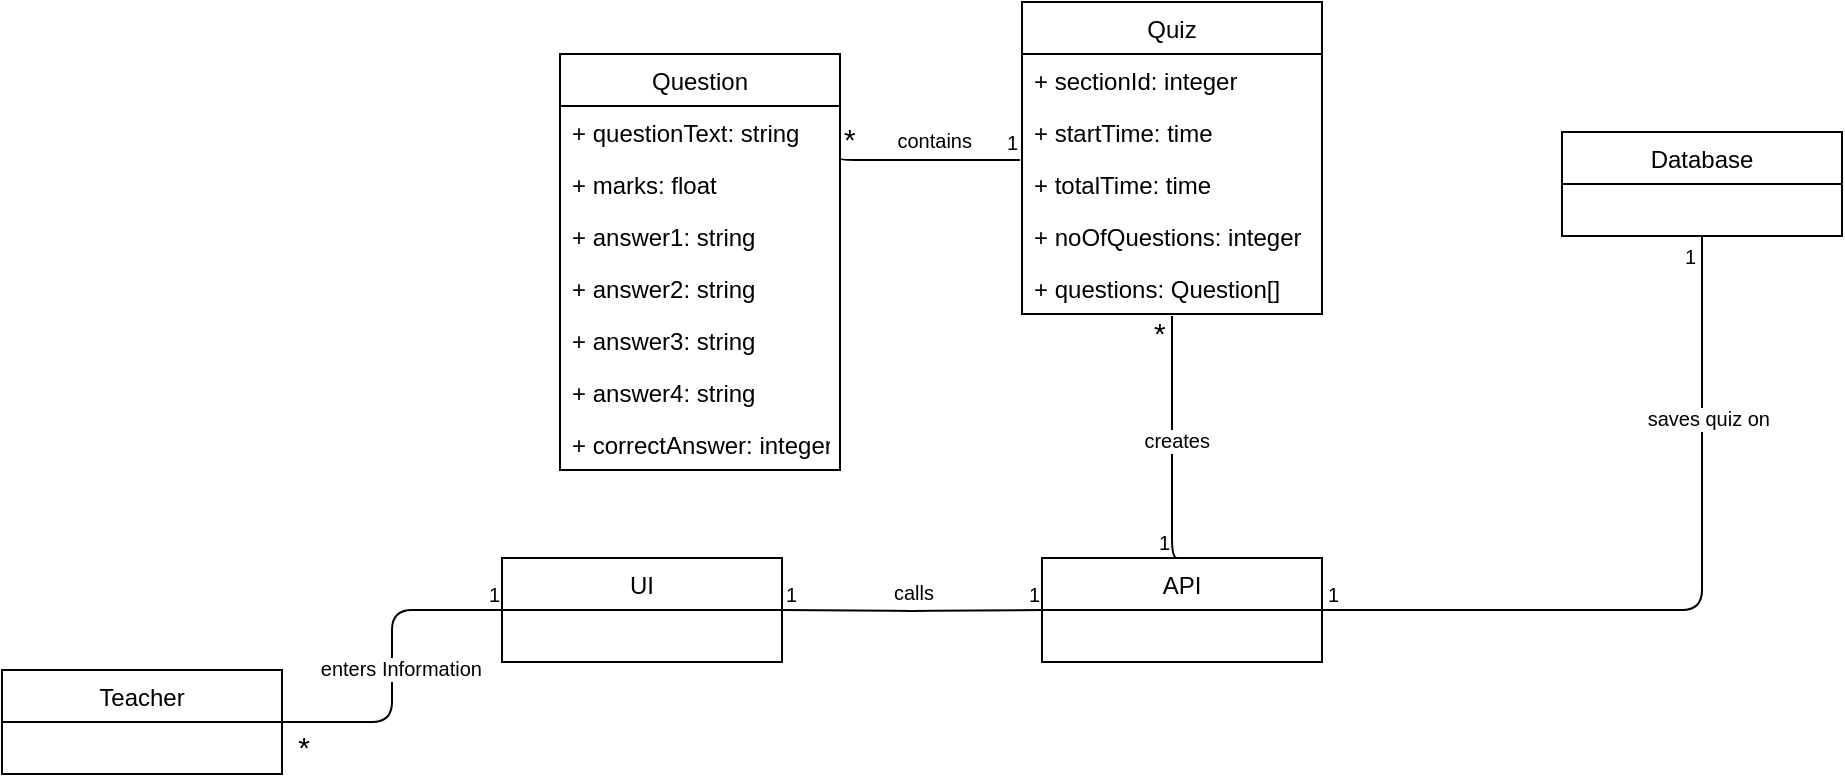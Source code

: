 <mxfile version="10.7.1" type="google"><diagram id="1d6fApCfsNk_bO_fr9z7" name="Page-1"><mxGraphModel dx="840" dy="1552" grid="1" gridSize="10" guides="1" tooltips="1" connect="1" arrows="1" fold="1" page="1" pageScale="1" pageWidth="850" pageHeight="1100" math="0" shadow="0"><root><mxCell id="0"/><mxCell id="1" parent="0"/><mxCell id="fOGH5lc9tZ__37HBnYyQ-1" value="Teacher" style="swimlane;fontStyle=0;childLayout=stackLayout;horizontal=1;startSize=26;fillColor=none;horizontalStack=0;resizeParent=1;resizeParentMax=0;resizeLast=0;collapsible=1;marginBottom=0;" parent="1" vertex="1"><mxGeometry x="30" y="272" width="140" height="52" as="geometry"><mxRectangle x="120" y="80" width="90" height="26" as="alternateBounds"/></mxGeometry></mxCell><mxCell id="fOGH5lc9tZ__37HBnYyQ-2" value="Database" style="swimlane;fontStyle=0;childLayout=stackLayout;horizontal=1;startSize=26;fillColor=none;horizontalStack=0;resizeParent=1;resizeParentMax=0;resizeLast=0;collapsible=1;marginBottom=0;" parent="1" vertex="1"><mxGeometry x="810" y="3" width="140" height="52" as="geometry"/></mxCell><mxCell id="fOGH5lc9tZ__37HBnYyQ-3" value="UI" style="swimlane;fontStyle=0;childLayout=stackLayout;horizontal=1;startSize=26;fillColor=none;horizontalStack=0;resizeParent=1;resizeParentMax=0;resizeLast=0;collapsible=1;marginBottom=0;" parent="1" vertex="1"><mxGeometry x="280" y="216" width="140" height="52" as="geometry"/></mxCell><mxCell id="fOGH5lc9tZ__37HBnYyQ-4" value="API" style="swimlane;fontStyle=0;childLayout=stackLayout;horizontal=1;startSize=26;fillColor=none;horizontalStack=0;resizeParent=1;resizeParentMax=0;resizeLast=0;collapsible=1;marginBottom=0;" parent="1" vertex="1"><mxGeometry x="550" y="216" width="140" height="52" as="geometry"/></mxCell><mxCell id="fOGH5lc9tZ__37HBnYyQ-5" value="" style="endArrow=none;html=1;edgeStyle=orthogonalEdgeStyle;entryX=0;entryY=0.5;entryDx=0;entryDy=0;exitX=1;exitY=0.5;exitDx=0;exitDy=0;" parent="1" source="fOGH5lc9tZ__37HBnYyQ-1" target="fOGH5lc9tZ__37HBnYyQ-3" edge="1"><mxGeometry relative="1" as="geometry"><mxPoint x="170" y="311" as="sourcePoint"/><mxPoint x="250" y="270" as="targetPoint"/></mxGeometry></mxCell><mxCell id="fOGH5lc9tZ__37HBnYyQ-6" value="enters Information" style="resizable=0;html=1;align=right;verticalAlign=bottom;labelBackgroundColor=#ffffff;fontSize=10;" parent="fOGH5lc9tZ__37HBnYyQ-5" connectable="0" vertex="1"><mxGeometry x="1" relative="1" as="geometry"><mxPoint x="-10" y="37" as="offset"/></mxGeometry></mxCell><mxCell id="fOGH5lc9tZ__37HBnYyQ-7" value="1" style="resizable=0;html=1;align=right;verticalAlign=bottom;labelBackgroundColor=#ffffff;fontSize=10;" parent="1" connectable="0" vertex="1"><mxGeometry x="309" y="184" as="geometry"><mxPoint x="-30" y="58" as="offset"/></mxGeometry></mxCell><mxCell id="fOGH5lc9tZ__37HBnYyQ-8" value="&lt;font style=&quot;font-size: 15px&quot;&gt;*&lt;/font&gt;" style="resizable=0;html=1;align=right;verticalAlign=bottom;labelBackgroundColor=#ffffff;fontSize=10;" parent="1" connectable="0" vertex="1"><mxGeometry x="194" y="265" as="geometry"><mxPoint x="-10" y="56" as="offset"/></mxGeometry></mxCell><mxCell id="fOGH5lc9tZ__37HBnYyQ-9" value="" style="endArrow=none;html=1;edgeStyle=orthogonalEdgeStyle;entryX=0;entryY=0.5;entryDx=0;entryDy=0;" parent="1" target="fOGH5lc9tZ__37HBnYyQ-4" edge="1"><mxGeometry relative="1" as="geometry"><mxPoint x="420" y="242" as="sourcePoint"/><mxPoint x="540" y="242" as="targetPoint"/></mxGeometry></mxCell><mxCell id="fOGH5lc9tZ__37HBnYyQ-10" value="1" style="resizable=0;html=1;align=left;verticalAlign=bottom;labelBackgroundColor=#ffffff;fontSize=10;" parent="fOGH5lc9tZ__37HBnYyQ-9" connectable="0" vertex="1"><mxGeometry x="-1" relative="1" as="geometry"/></mxCell><mxCell id="fOGH5lc9tZ__37HBnYyQ-11" value="1" style="resizable=0;html=1;align=right;verticalAlign=bottom;labelBackgroundColor=#ffffff;fontSize=10;" parent="fOGH5lc9tZ__37HBnYyQ-9" connectable="0" vertex="1"><mxGeometry x="1" relative="1" as="geometry"/></mxCell><mxCell id="fOGH5lc9tZ__37HBnYyQ-12" value="calls" style="resizable=0;html=1;align=right;verticalAlign=bottom;labelBackgroundColor=#ffffff;fontSize=10;" parent="1" connectable="0" vertex="1"><mxGeometry x="506" y="185" as="geometry"><mxPoint x="-10" y="56" as="offset"/></mxGeometry></mxCell><mxCell id="fOGH5lc9tZ__37HBnYyQ-13" value="" style="endArrow=none;html=1;edgeStyle=orthogonalEdgeStyle;exitX=1;exitY=0.5;exitDx=0;exitDy=0;" parent="1" source="fOGH5lc9tZ__37HBnYyQ-4" target="fOGH5lc9tZ__37HBnYyQ-2" edge="1"><mxGeometry relative="1" as="geometry"><mxPoint x="750" y="30" as="sourcePoint"/><mxPoint x="710" y="310" as="targetPoint"/></mxGeometry></mxCell><mxCell id="fOGH5lc9tZ__37HBnYyQ-14" value="1" style="resizable=0;html=1;align=left;verticalAlign=bottom;labelBackgroundColor=#ffffff;fontSize=10;" parent="fOGH5lc9tZ__37HBnYyQ-13" connectable="0" vertex="1"><mxGeometry x="-1" relative="1" as="geometry"><mxPoint x="1" as="offset"/></mxGeometry></mxCell><mxCell id="fOGH5lc9tZ__37HBnYyQ-15" value="1" style="resizable=0;html=1;align=right;verticalAlign=bottom;labelBackgroundColor=#ffffff;fontSize=10;" parent="fOGH5lc9tZ__37HBnYyQ-13" connectable="0" vertex="1"><mxGeometry x="1" relative="1" as="geometry"><mxPoint x="-3" y="18" as="offset"/></mxGeometry></mxCell><mxCell id="fOGH5lc9tZ__37HBnYyQ-16" value="saves quiz on" style="resizable=0;html=1;align=right;verticalAlign=bottom;labelBackgroundColor=#ffffff;fontSize=10;" parent="1" connectable="0" vertex="1"><mxGeometry x="924" y="98" as="geometry"><mxPoint x="-10" y="56" as="offset"/></mxGeometry></mxCell><mxCell id="fOGH5lc9tZ__37HBnYyQ-25" value="Quiz" style="swimlane;fontStyle=0;childLayout=stackLayout;horizontal=1;startSize=26;fillColor=none;horizontalStack=0;resizeParent=1;resizeParentMax=0;resizeLast=0;collapsible=1;marginBottom=0;" parent="1" vertex="1"><mxGeometry x="540" y="-62" width="150" height="156" as="geometry"/></mxCell><mxCell id="fOGH5lc9tZ__37HBnYyQ-26" value="+ sectionId: integer" style="text;strokeColor=none;fillColor=none;align=left;verticalAlign=top;spacingLeft=4;spacingRight=4;overflow=hidden;rotatable=0;points=[[0,0.5],[1,0.5]];portConstraint=eastwest;" parent="fOGH5lc9tZ__37HBnYyQ-25" vertex="1"><mxGeometry y="26" width="150" height="26" as="geometry"/></mxCell><mxCell id="fOGH5lc9tZ__37HBnYyQ-27" value="+ startTime: time" style="text;strokeColor=none;fillColor=none;align=left;verticalAlign=top;spacingLeft=4;spacingRight=4;overflow=hidden;rotatable=0;points=[[0,0.5],[1,0.5]];portConstraint=eastwest;" parent="fOGH5lc9tZ__37HBnYyQ-25" vertex="1"><mxGeometry y="52" width="150" height="26" as="geometry"/></mxCell><mxCell id="fOGH5lc9tZ__37HBnYyQ-56" value="" style="endArrow=none;html=1;edgeStyle=orthogonalEdgeStyle;entryX=-0.007;entryY=0.038;entryDx=0;entryDy=0;entryPerimeter=0;" parent="fOGH5lc9tZ__37HBnYyQ-25" target="fOGH5lc9tZ__37HBnYyQ-28" edge="1"><mxGeometry relative="1" as="geometry"><mxPoint x="-91" y="77.5" as="sourcePoint"/><mxPoint x="39" y="77.5" as="targetPoint"/><Array as="points"><mxPoint x="-91" y="79"/></Array></mxGeometry></mxCell><mxCell id="fOGH5lc9tZ__37HBnYyQ-57" value="&lt;font style=&quot;font-size: 15px&quot;&gt;*&lt;/font&gt;" style="resizable=0;html=1;align=left;verticalAlign=bottom;labelBackgroundColor=#ffffff;fontSize=10;" parent="fOGH5lc9tZ__37HBnYyQ-56" connectable="0" vertex="1"><mxGeometry x="-1" relative="1" as="geometry"><mxPoint y="2" as="offset"/></mxGeometry></mxCell><mxCell id="fOGH5lc9tZ__37HBnYyQ-58" value="1" style="resizable=0;html=1;align=right;verticalAlign=bottom;labelBackgroundColor=#ffffff;fontSize=10;" parent="fOGH5lc9tZ__37HBnYyQ-56" connectable="0" vertex="1"><mxGeometry x="1" relative="1" as="geometry"/></mxCell><mxCell id="fOGH5lc9tZ__37HBnYyQ-28" value="+ totalTime: time" style="text;strokeColor=none;fillColor=none;align=left;verticalAlign=top;spacingLeft=4;spacingRight=4;overflow=hidden;rotatable=0;points=[[0,0.5],[1,0.5]];portConstraint=eastwest;" parent="fOGH5lc9tZ__37HBnYyQ-25" vertex="1"><mxGeometry y="78" width="150" height="26" as="geometry"/></mxCell><mxCell id="fOGH5lc9tZ__37HBnYyQ-29" value="+ noOfQuestions: integer" style="text;strokeColor=none;fillColor=none;align=left;verticalAlign=top;spacingLeft=4;spacingRight=4;overflow=hidden;rotatable=0;points=[[0,0.5],[1,0.5]];portConstraint=eastwest;" parent="fOGH5lc9tZ__37HBnYyQ-25" vertex="1"><mxGeometry y="104" width="150" height="26" as="geometry"/></mxCell><mxCell id="fOGH5lc9tZ__37HBnYyQ-62" value="+ questions: Question[]" style="text;strokeColor=none;fillColor=none;align=left;verticalAlign=top;spacingLeft=4;spacingRight=4;overflow=hidden;rotatable=0;points=[[0,0.5],[1,0.5]];portConstraint=eastwest;" parent="fOGH5lc9tZ__37HBnYyQ-25" vertex="1"><mxGeometry y="130" width="150" height="26" as="geometry"/></mxCell><mxCell id="fOGH5lc9tZ__37HBnYyQ-30" value="" style="endArrow=none;html=1;edgeStyle=orthogonalEdgeStyle;" parent="1" edge="1"><mxGeometry relative="1" as="geometry"><mxPoint x="615" y="95" as="sourcePoint"/><mxPoint x="620" y="216" as="targetPoint"/><Array as="points"><mxPoint x="615" y="216"/></Array></mxGeometry></mxCell><mxCell id="fOGH5lc9tZ__37HBnYyQ-32" value="1" style="resizable=0;html=1;align=right;verticalAlign=bottom;labelBackgroundColor=#ffffff;fontSize=10;" parent="fOGH5lc9tZ__37HBnYyQ-30" connectable="0" vertex="1"><mxGeometry x="1" relative="1" as="geometry"><mxPoint x="-6" as="offset"/></mxGeometry></mxCell><mxCell id="fOGH5lc9tZ__37HBnYyQ-33" value="creates" style="resizable=0;html=1;align=right;verticalAlign=bottom;labelBackgroundColor=#ffffff;fontSize=10;" parent="1" connectable="0" vertex="1"><mxGeometry x="644" y="109" as="geometry"><mxPoint x="-10" y="56" as="offset"/></mxGeometry></mxCell><mxCell id="fOGH5lc9tZ__37HBnYyQ-46" value="Question" style="swimlane;fontStyle=0;childLayout=stackLayout;horizontal=1;startSize=26;fillColor=none;horizontalStack=0;resizeParent=1;resizeParentMax=0;resizeLast=0;collapsible=1;marginBottom=0;" parent="1" vertex="1"><mxGeometry x="309" y="-36" width="140" height="208" as="geometry"/></mxCell><mxCell id="fOGH5lc9tZ__37HBnYyQ-47" value="+ questionText: string" style="text;strokeColor=none;fillColor=none;align=left;verticalAlign=top;spacingLeft=4;spacingRight=4;overflow=hidden;rotatable=0;points=[[0,0.5],[1,0.5]];portConstraint=eastwest;" parent="fOGH5lc9tZ__37HBnYyQ-46" vertex="1"><mxGeometry y="26" width="140" height="26" as="geometry"/></mxCell><mxCell id="fOGH5lc9tZ__37HBnYyQ-48" value="+ marks: float" style="text;strokeColor=none;fillColor=none;align=left;verticalAlign=top;spacingLeft=4;spacingRight=4;overflow=hidden;rotatable=0;points=[[0,0.5],[1,0.5]];portConstraint=eastwest;" parent="fOGH5lc9tZ__37HBnYyQ-46" vertex="1"><mxGeometry y="52" width="140" height="26" as="geometry"/></mxCell><mxCell id="fOGH5lc9tZ__37HBnYyQ-59" value="+ answer1: string" style="text;strokeColor=none;fillColor=none;align=left;verticalAlign=top;spacingLeft=4;spacingRight=4;overflow=hidden;rotatable=0;points=[[0,0.5],[1,0.5]];portConstraint=eastwest;" parent="fOGH5lc9tZ__37HBnYyQ-46" vertex="1"><mxGeometry y="78" width="140" height="26" as="geometry"/></mxCell><mxCell id="fOGH5lc9tZ__37HBnYyQ-49" value="+ answer2: string" style="text;strokeColor=none;fillColor=none;align=left;verticalAlign=top;spacingLeft=4;spacingRight=4;overflow=hidden;rotatable=0;points=[[0,0.5],[1,0.5]];portConstraint=eastwest;" parent="fOGH5lc9tZ__37HBnYyQ-46" vertex="1"><mxGeometry y="104" width="140" height="26" as="geometry"/></mxCell><mxCell id="fOGH5lc9tZ__37HBnYyQ-50" value="+ answer3: string" style="text;strokeColor=none;fillColor=none;align=left;verticalAlign=top;spacingLeft=4;spacingRight=4;overflow=hidden;rotatable=0;points=[[0,0.5],[1,0.5]];portConstraint=eastwest;" parent="fOGH5lc9tZ__37HBnYyQ-46" vertex="1"><mxGeometry y="130" width="140" height="26" as="geometry"/></mxCell><mxCell id="fOGH5lc9tZ__37HBnYyQ-51" value="+ answer4: string" style="text;strokeColor=none;fillColor=none;align=left;verticalAlign=top;spacingLeft=4;spacingRight=4;overflow=hidden;rotatable=0;points=[[0,0.5],[1,0.5]];portConstraint=eastwest;" parent="fOGH5lc9tZ__37HBnYyQ-46" vertex="1"><mxGeometry y="156" width="140" height="26" as="geometry"/></mxCell><mxCell id="fOGH5lc9tZ__37HBnYyQ-52" value="+ correctAnswer: integer" style="text;strokeColor=none;fillColor=none;align=left;verticalAlign=top;spacingLeft=4;spacingRight=4;overflow=hidden;rotatable=0;points=[[0,0.5],[1,0.5]];portConstraint=eastwest;" parent="fOGH5lc9tZ__37HBnYyQ-46" vertex="1"><mxGeometry y="182" width="140" height="26" as="geometry"/></mxCell><mxCell id="fOGH5lc9tZ__37HBnYyQ-61" value="contains" style="resizable=0;html=1;align=right;verticalAlign=bottom;labelBackgroundColor=#ffffff;fontSize=10;" parent="1" connectable="0" vertex="1"><mxGeometry x="525" y="-41" as="geometry"><mxPoint x="-10" y="56" as="offset"/></mxGeometry></mxCell><mxCell id="NMDgSD_T4LYpEdtPEn2c-1" value="&lt;font style=&quot;font-size: 15px&quot;&gt;*&lt;/font&gt;" style="resizable=0;html=1;align=left;verticalAlign=bottom;labelBackgroundColor=#ffffff;fontSize=10;" parent="1" connectable="0" vertex="1"><mxGeometry x="603.776" y="112.086" as="geometry"><mxPoint y="2" as="offset"/></mxGeometry></mxCell></root></mxGraphModel></diagram></mxfile>